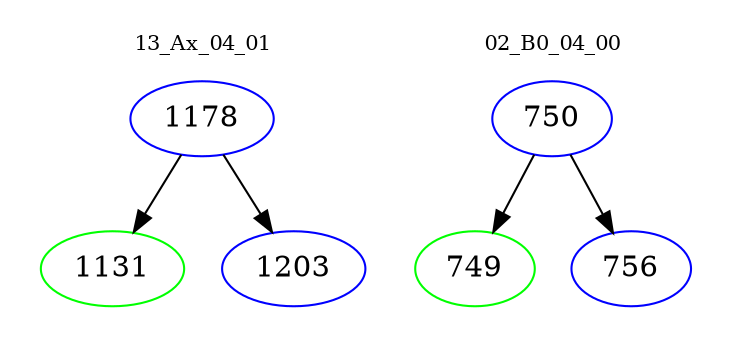 digraph{
subgraph cluster_0 {
color = white
label = "13_Ax_04_01";
fontsize=10;
T0_1178 [label="1178", color="blue"]
T0_1178 -> T0_1131 [color="black"]
T0_1131 [label="1131", color="green"]
T0_1178 -> T0_1203 [color="black"]
T0_1203 [label="1203", color="blue"]
}
subgraph cluster_1 {
color = white
label = "02_B0_04_00";
fontsize=10;
T1_750 [label="750", color="blue"]
T1_750 -> T1_749 [color="black"]
T1_749 [label="749", color="green"]
T1_750 -> T1_756 [color="black"]
T1_756 [label="756", color="blue"]
}
}
